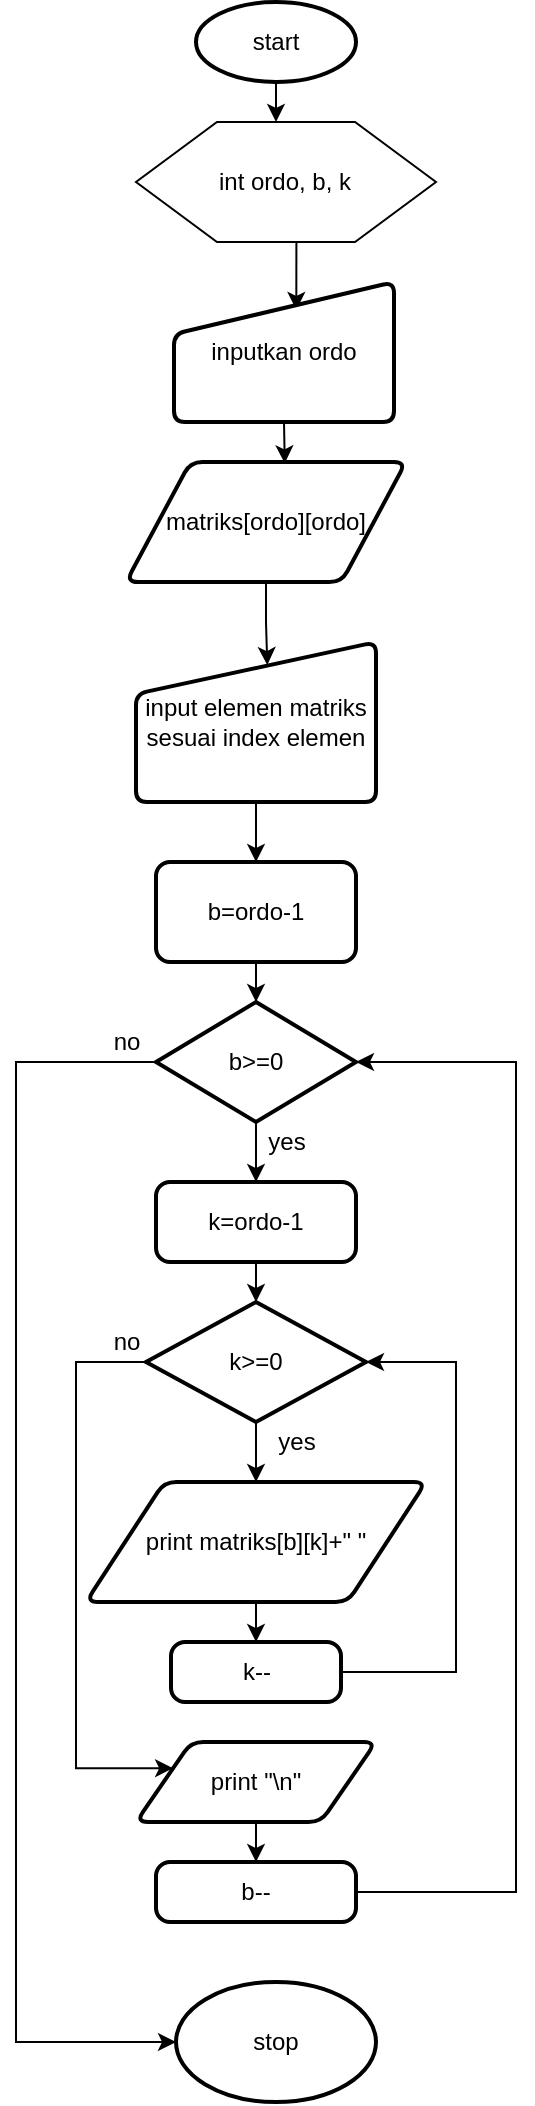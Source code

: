 <mxfile version="14.5.1" type="device"><diagram id="C5RBs43oDa-KdzZeNtuy" name="Page-1"><mxGraphModel dx="2468" dy="1012" grid="1" gridSize="10" guides="1" tooltips="1" connect="1" arrows="1" fold="1" page="1" pageScale="1" pageWidth="827" pageHeight="1169" math="0" shadow="0"><root><mxCell id="WIyWlLk6GJQsqaUBKTNV-0"/><mxCell id="WIyWlLk6GJQsqaUBKTNV-1" parent="WIyWlLk6GJQsqaUBKTNV-0"/><mxCell id="sVN_Ja7YfkNyc8_ZkUbC-30" value="" style="verticalLabelPosition=bottom;verticalAlign=top;html=1;shape=hexagon;perimeter=hexagonPerimeter2;arcSize=6;size=0.27;" vertex="1" parent="WIyWlLk6GJQsqaUBKTNV-1"><mxGeometry x="340" y="170" width="150" height="60" as="geometry"/></mxCell><mxCell id="sVN_Ja7YfkNyc8_ZkUbC-1" value="start" style="strokeWidth=2;html=1;shape=mxgraph.flowchart.start_1;whiteSpace=wrap;" vertex="1" parent="WIyWlLk6GJQsqaUBKTNV-1"><mxGeometry x="370" y="110" width="80" height="40" as="geometry"/></mxCell><mxCell id="sVN_Ja7YfkNyc8_ZkUbC-2" value="" style="endArrow=classic;html=1;exitX=0.5;exitY=1;exitDx=0;exitDy=0;exitPerimeter=0;" edge="1" parent="WIyWlLk6GJQsqaUBKTNV-1" source="sVN_Ja7YfkNyc8_ZkUbC-1"><mxGeometry width="50" height="50" relative="1" as="geometry"><mxPoint x="420" y="360" as="sourcePoint"/><mxPoint x="410" y="170" as="targetPoint"/><Array as="points"/></mxGeometry></mxCell><mxCell id="sVN_Ja7YfkNyc8_ZkUbC-10" style="edgeStyle=orthogonalEdgeStyle;rounded=0;orthogonalLoop=1;jettySize=auto;html=1;exitX=0.5;exitY=1;exitDx=0;exitDy=0;entryX=0.556;entryY=0.2;entryDx=0;entryDy=0;entryPerimeter=0;" edge="1" parent="WIyWlLk6GJQsqaUBKTNV-1" target="sVN_Ja7YfkNyc8_ZkUbC-4"><mxGeometry relative="1" as="geometry"><mxPoint x="415" y="230" as="sourcePoint"/></mxGeometry></mxCell><mxCell id="sVN_Ja7YfkNyc8_ZkUbC-11" style="edgeStyle=orthogonalEdgeStyle;rounded=0;orthogonalLoop=1;jettySize=auto;html=1;exitX=0.5;exitY=1;exitDx=0;exitDy=0;entryX=0.567;entryY=0.011;entryDx=0;entryDy=0;entryPerimeter=0;" edge="1" parent="WIyWlLk6GJQsqaUBKTNV-1" source="sVN_Ja7YfkNyc8_ZkUbC-4" target="sVN_Ja7YfkNyc8_ZkUbC-6"><mxGeometry relative="1" as="geometry"/></mxCell><mxCell id="sVN_Ja7YfkNyc8_ZkUbC-4" value="inputkan ordo" style="html=1;strokeWidth=2;shape=manualInput;whiteSpace=wrap;rounded=1;size=26;arcSize=11;" vertex="1" parent="WIyWlLk6GJQsqaUBKTNV-1"><mxGeometry x="359" y="250" width="110" height="70" as="geometry"/></mxCell><mxCell id="sVN_Ja7YfkNyc8_ZkUbC-15" style="edgeStyle=orthogonalEdgeStyle;rounded=0;orthogonalLoop=1;jettySize=auto;html=1;entryX=0.547;entryY=0.144;entryDx=0;entryDy=0;entryPerimeter=0;" edge="1" parent="WIyWlLk6GJQsqaUBKTNV-1" source="sVN_Ja7YfkNyc8_ZkUbC-6" target="sVN_Ja7YfkNyc8_ZkUbC-12"><mxGeometry relative="1" as="geometry"/></mxCell><mxCell id="sVN_Ja7YfkNyc8_ZkUbC-6" value="matriks[ordo][ordo]" style="shape=parallelogram;html=1;strokeWidth=2;perimeter=parallelogramPerimeter;whiteSpace=wrap;rounded=1;arcSize=12;size=0.23;" vertex="1" parent="WIyWlLk6GJQsqaUBKTNV-1"><mxGeometry x="335" y="340" width="140" height="60" as="geometry"/></mxCell><mxCell id="sVN_Ja7YfkNyc8_ZkUbC-18" value="" style="edgeStyle=orthogonalEdgeStyle;rounded=0;orthogonalLoop=1;jettySize=auto;html=1;" edge="1" parent="WIyWlLk6GJQsqaUBKTNV-1" source="sVN_Ja7YfkNyc8_ZkUbC-12" target="sVN_Ja7YfkNyc8_ZkUbC-20"><mxGeometry relative="1" as="geometry"><mxPoint x="400" y="550" as="targetPoint"/></mxGeometry></mxCell><mxCell id="sVN_Ja7YfkNyc8_ZkUbC-12" value="input elemen matriks sesuai index elemen" style="html=1;strokeWidth=2;shape=manualInput;whiteSpace=wrap;rounded=1;size=26;arcSize=11;" vertex="1" parent="WIyWlLk6GJQsqaUBKTNV-1"><mxGeometry x="340" y="430" width="120" height="80" as="geometry"/></mxCell><mxCell id="sVN_Ja7YfkNyc8_ZkUbC-23" value="" style="edgeStyle=orthogonalEdgeStyle;rounded=0;orthogonalLoop=1;jettySize=auto;html=1;" edge="1" parent="WIyWlLk6GJQsqaUBKTNV-1" source="sVN_Ja7YfkNyc8_ZkUbC-19"><mxGeometry relative="1" as="geometry"><mxPoint x="400" y="700" as="targetPoint"/></mxGeometry></mxCell><mxCell id="sVN_Ja7YfkNyc8_ZkUbC-57" style="edgeStyle=orthogonalEdgeStyle;rounded=0;orthogonalLoop=1;jettySize=auto;html=1;exitX=0;exitY=0.5;exitDx=0;exitDy=0;exitPerimeter=0;" edge="1" parent="WIyWlLk6GJQsqaUBKTNV-1" source="sVN_Ja7YfkNyc8_ZkUbC-19"><mxGeometry relative="1" as="geometry"><mxPoint x="360" y="1130" as="targetPoint"/><Array as="points"><mxPoint x="280" y="640"/><mxPoint x="280" y="1130"/></Array></mxGeometry></mxCell><mxCell id="sVN_Ja7YfkNyc8_ZkUbC-19" value="b&amp;gt;=0" style="strokeWidth=2;html=1;shape=mxgraph.flowchart.decision;whiteSpace=wrap;" vertex="1" parent="WIyWlLk6GJQsqaUBKTNV-1"><mxGeometry x="350" y="610" width="100" height="60" as="geometry"/></mxCell><mxCell id="sVN_Ja7YfkNyc8_ZkUbC-20" value="b=ordo-1" style="rounded=1;whiteSpace=wrap;html=1;absoluteArcSize=1;arcSize=14;strokeWidth=2;" vertex="1" parent="WIyWlLk6GJQsqaUBKTNV-1"><mxGeometry x="350" y="540" width="100" height="50" as="geometry"/></mxCell><mxCell id="sVN_Ja7YfkNyc8_ZkUbC-21" value="" style="endArrow=classic;html=1;entryX=0.5;entryY=0;entryDx=0;entryDy=0;entryPerimeter=0;exitX=0.5;exitY=1;exitDx=0;exitDy=0;" edge="1" parent="WIyWlLk6GJQsqaUBKTNV-1" source="sVN_Ja7YfkNyc8_ZkUbC-20" target="sVN_Ja7YfkNyc8_ZkUbC-19"><mxGeometry width="50" height="50" relative="1" as="geometry"><mxPoint x="370" y="620" as="sourcePoint"/><mxPoint x="420" y="570" as="targetPoint"/></mxGeometry></mxCell><mxCell id="sVN_Ja7YfkNyc8_ZkUbC-24" value="k=ordo-1" style="rounded=1;whiteSpace=wrap;html=1;absoluteArcSize=1;arcSize=14;strokeWidth=2;" vertex="1" parent="WIyWlLk6GJQsqaUBKTNV-1"><mxGeometry x="350" y="700" width="100" height="40" as="geometry"/></mxCell><mxCell id="sVN_Ja7YfkNyc8_ZkUbC-25" value="yes" style="text;html=1;align=center;verticalAlign=middle;resizable=0;points=[];autosize=1;" vertex="1" parent="WIyWlLk6GJQsqaUBKTNV-1"><mxGeometry x="400" y="670" width="30" height="20" as="geometry"/></mxCell><mxCell id="sVN_Ja7YfkNyc8_ZkUbC-31" value="&lt;span&gt;int ordo, b, k&lt;/span&gt;" style="text;html=1;align=center;verticalAlign=middle;resizable=0;points=[];autosize=1;" vertex="1" parent="WIyWlLk6GJQsqaUBKTNV-1"><mxGeometry x="374" y="190" width="80" height="20" as="geometry"/></mxCell><mxCell id="sVN_Ja7YfkNyc8_ZkUbC-35" style="edgeStyle=orthogonalEdgeStyle;rounded=0;orthogonalLoop=1;jettySize=auto;html=1;exitX=0.5;exitY=1;exitDx=0;exitDy=0;entryX=0.5;entryY=0;entryDx=0;entryDy=0;" edge="1" parent="WIyWlLk6GJQsqaUBKTNV-1" source="sVN_Ja7YfkNyc8_ZkUbC-32" target="sVN_Ja7YfkNyc8_ZkUbC-34"><mxGeometry relative="1" as="geometry"/></mxCell><mxCell id="sVN_Ja7YfkNyc8_ZkUbC-32" value="print matriks[b][k]+&quot; &quot;" style="shape=parallelogram;html=1;strokeWidth=2;perimeter=parallelogramPerimeter;whiteSpace=wrap;rounded=1;arcSize=12;size=0.23;" vertex="1" parent="WIyWlLk6GJQsqaUBKTNV-1"><mxGeometry x="315" y="850" width="170" height="60" as="geometry"/></mxCell><mxCell id="sVN_Ja7YfkNyc8_ZkUbC-42" style="edgeStyle=orthogonalEdgeStyle;rounded=0;orthogonalLoop=1;jettySize=auto;html=1;entryX=1;entryY=0.5;entryDx=0;entryDy=0;entryPerimeter=0;" edge="1" parent="WIyWlLk6GJQsqaUBKTNV-1" source="sVN_Ja7YfkNyc8_ZkUbC-34" target="sVN_Ja7YfkNyc8_ZkUbC-36"><mxGeometry relative="1" as="geometry"><mxPoint x="520" y="790" as="targetPoint"/><Array as="points"><mxPoint x="500" y="945"/><mxPoint x="500" y="790"/></Array></mxGeometry></mxCell><mxCell id="sVN_Ja7YfkNyc8_ZkUbC-34" value="k--" style="rounded=1;whiteSpace=wrap;html=1;absoluteArcSize=1;arcSize=14;strokeWidth=2;" vertex="1" parent="WIyWlLk6GJQsqaUBKTNV-1"><mxGeometry x="357.5" y="930" width="85" height="30" as="geometry"/></mxCell><mxCell id="sVN_Ja7YfkNyc8_ZkUbC-45" style="edgeStyle=orthogonalEdgeStyle;rounded=0;orthogonalLoop=1;jettySize=auto;html=1;entryX=0;entryY=0.25;entryDx=0;entryDy=0;" edge="1" parent="WIyWlLk6GJQsqaUBKTNV-1" source="sVN_Ja7YfkNyc8_ZkUbC-36" target="sVN_Ja7YfkNyc8_ZkUbC-47"><mxGeometry relative="1" as="geometry"><mxPoint x="354" y="1030" as="targetPoint"/><Array as="points"><mxPoint x="310" y="790"/><mxPoint x="310" y="993"/></Array></mxGeometry></mxCell><mxCell id="sVN_Ja7YfkNyc8_ZkUbC-36" value="k&amp;gt;=0" style="strokeWidth=2;html=1;shape=mxgraph.flowchart.decision;whiteSpace=wrap;" vertex="1" parent="WIyWlLk6GJQsqaUBKTNV-1"><mxGeometry x="345" y="760" width="110" height="60" as="geometry"/></mxCell><mxCell id="sVN_Ja7YfkNyc8_ZkUbC-37" value="" style="endArrow=classic;html=1;exitX=0.5;exitY=1;exitDx=0;exitDy=0;" edge="1" parent="WIyWlLk6GJQsqaUBKTNV-1" source="sVN_Ja7YfkNyc8_ZkUbC-24" target="sVN_Ja7YfkNyc8_ZkUbC-36"><mxGeometry width="50" height="50" relative="1" as="geometry"><mxPoint x="320" y="790" as="sourcePoint"/><mxPoint x="370" y="740" as="targetPoint"/></mxGeometry></mxCell><mxCell id="sVN_Ja7YfkNyc8_ZkUbC-38" value="" style="endArrow=classic;html=1;entryX=0.5;entryY=0;entryDx=0;entryDy=0;exitX=0.5;exitY=1;exitDx=0;exitDy=0;exitPerimeter=0;" edge="1" parent="WIyWlLk6GJQsqaUBKTNV-1" source="sVN_Ja7YfkNyc8_ZkUbC-36" target="sVN_Ja7YfkNyc8_ZkUbC-32"><mxGeometry width="50" height="50" relative="1" as="geometry"><mxPoint x="320" y="790" as="sourcePoint"/><mxPoint x="370" y="740" as="targetPoint"/></mxGeometry></mxCell><mxCell id="sVN_Ja7YfkNyc8_ZkUbC-46" value="yes" style="text;html=1;align=center;verticalAlign=middle;resizable=0;points=[];autosize=1;" vertex="1" parent="WIyWlLk6GJQsqaUBKTNV-1"><mxGeometry x="405" y="820" width="30" height="20" as="geometry"/></mxCell><mxCell id="sVN_Ja7YfkNyc8_ZkUbC-51" value="" style="edgeStyle=orthogonalEdgeStyle;rounded=0;orthogonalLoop=1;jettySize=auto;html=1;" edge="1" parent="WIyWlLk6GJQsqaUBKTNV-1" source="sVN_Ja7YfkNyc8_ZkUbC-47" target="sVN_Ja7YfkNyc8_ZkUbC-48"><mxGeometry relative="1" as="geometry"><Array as="points"><mxPoint x="404" y="1060"/><mxPoint x="404" y="1060"/></Array></mxGeometry></mxCell><mxCell id="sVN_Ja7YfkNyc8_ZkUbC-47" value="print &quot;\n&quot;" style="shape=parallelogram;html=1;strokeWidth=2;perimeter=parallelogramPerimeter;whiteSpace=wrap;rounded=1;arcSize=12;size=0.23;" vertex="1" parent="WIyWlLk6GJQsqaUBKTNV-1"><mxGeometry x="340" y="980" width="120" height="40" as="geometry"/></mxCell><mxCell id="sVN_Ja7YfkNyc8_ZkUbC-55" style="edgeStyle=orthogonalEdgeStyle;rounded=0;orthogonalLoop=1;jettySize=auto;html=1;entryX=1;entryY=0.5;entryDx=0;entryDy=0;entryPerimeter=0;" edge="1" parent="WIyWlLk6GJQsqaUBKTNV-1" source="sVN_Ja7YfkNyc8_ZkUbC-48" target="sVN_Ja7YfkNyc8_ZkUbC-19"><mxGeometry relative="1" as="geometry"><Array as="points"><mxPoint x="530" y="1055"/><mxPoint x="530" y="640"/></Array></mxGeometry></mxCell><mxCell id="sVN_Ja7YfkNyc8_ZkUbC-48" value="b--" style="rounded=1;whiteSpace=wrap;html=1;absoluteArcSize=1;arcSize=14;strokeWidth=2;" vertex="1" parent="WIyWlLk6GJQsqaUBKTNV-1"><mxGeometry x="350" y="1040" width="100" height="30" as="geometry"/></mxCell><mxCell id="sVN_Ja7YfkNyc8_ZkUbC-52" value="no" style="text;html=1;align=center;verticalAlign=middle;resizable=0;points=[];autosize=1;" vertex="1" parent="WIyWlLk6GJQsqaUBKTNV-1"><mxGeometry x="320" y="770" width="30" height="20" as="geometry"/></mxCell><mxCell id="sVN_Ja7YfkNyc8_ZkUbC-58" value="stop" style="strokeWidth=2;html=1;shape=mxgraph.flowchart.start_1;whiteSpace=wrap;" vertex="1" parent="WIyWlLk6GJQsqaUBKTNV-1"><mxGeometry x="360" y="1100" width="100" height="60" as="geometry"/></mxCell><mxCell id="sVN_Ja7YfkNyc8_ZkUbC-59" value="no" style="text;html=1;align=center;verticalAlign=middle;resizable=0;points=[];autosize=1;" vertex="1" parent="WIyWlLk6GJQsqaUBKTNV-1"><mxGeometry x="320" y="620" width="30" height="20" as="geometry"/></mxCell></root></mxGraphModel></diagram></mxfile>